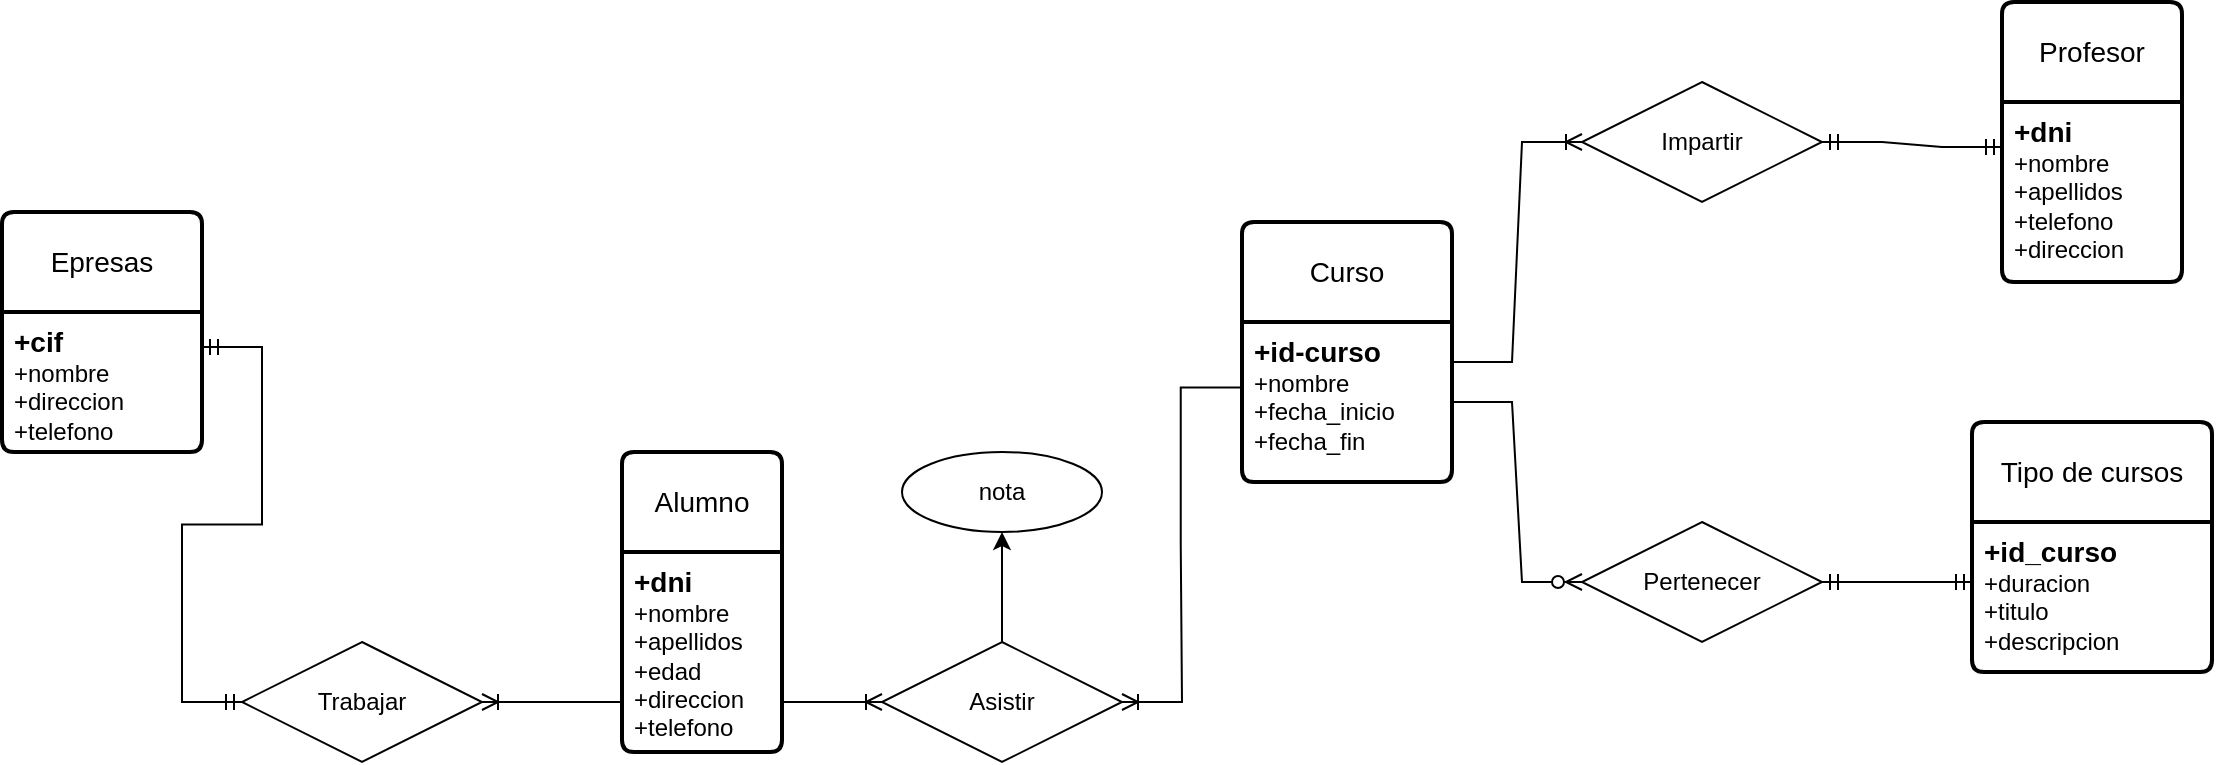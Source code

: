 <mxfile version="22.0.4" type="github">
  <diagram id="R2lEEEUBdFMjLlhIrx00" name="Page-1">
    <mxGraphModel dx="2870" dy="783" grid="1" gridSize="10" guides="1" tooltips="1" connect="1" arrows="1" fold="1" page="1" pageScale="1" pageWidth="850" pageHeight="1100" math="0" shadow="0" extFonts="Permanent Marker^https://fonts.googleapis.com/css?family=Permanent+Marker">
      <root>
        <mxCell id="0" />
        <mxCell id="1" parent="0" />
        <mxCell id="Wro9SNu0bMOWk3mHg6cS-1" value="Alumno" style="swimlane;childLayout=stackLayout;horizontal=1;startSize=50;horizontalStack=0;rounded=1;fontSize=14;fontStyle=0;strokeWidth=2;resizeParent=0;resizeLast=1;shadow=0;dashed=0;align=center;arcSize=4;whiteSpace=wrap;html=1;" parent="1" vertex="1">
          <mxGeometry x="-470" y="245" width="80" height="150" as="geometry" />
        </mxCell>
        <mxCell id="Wro9SNu0bMOWk3mHg6cS-2" value="&lt;font style=&quot;font-size: 14px;&quot;&gt;&lt;b&gt;+dni&lt;br&gt;&lt;/b&gt;&lt;/font&gt;+nombre&lt;br&gt;+apellidos&lt;br&gt;+edad&lt;br&gt;+direccion&lt;br&gt;+telefono" style="align=left;strokeColor=none;fillColor=none;spacingLeft=4;fontSize=12;verticalAlign=top;resizable=0;rotatable=0;part=1;html=1;" parent="Wro9SNu0bMOWk3mHg6cS-1" vertex="1">
          <mxGeometry y="50" width="80" height="100" as="geometry" />
        </mxCell>
        <mxCell id="Wro9SNu0bMOWk3mHg6cS-4" value="Asistir" style="shape=rhombus;perimeter=rhombusPerimeter;whiteSpace=wrap;html=1;align=center;" parent="1" vertex="1">
          <mxGeometry x="-340" y="340" width="120" height="60" as="geometry" />
        </mxCell>
        <mxCell id="Wro9SNu0bMOWk3mHg6cS-5" value="nota" style="ellipse;whiteSpace=wrap;html=1;align=center;" parent="1" vertex="1">
          <mxGeometry x="-330" y="245" width="100" height="40" as="geometry" />
        </mxCell>
        <mxCell id="Wro9SNu0bMOWk3mHg6cS-6" value="Curso" style="swimlane;childLayout=stackLayout;horizontal=1;startSize=50;horizontalStack=0;rounded=1;fontSize=14;fontStyle=0;strokeWidth=2;resizeParent=0;resizeLast=1;shadow=0;dashed=0;align=center;arcSize=4;whiteSpace=wrap;html=1;" parent="1" vertex="1">
          <mxGeometry x="-160" y="130" width="105" height="130" as="geometry" />
        </mxCell>
        <mxCell id="Wro9SNu0bMOWk3mHg6cS-7" value="&lt;font style=&quot;font-size: 14px;&quot;&gt;&lt;b&gt;+id-curso&lt;br&gt;&lt;/b&gt;&lt;/font&gt;+nombre&lt;br&gt;+fecha_inicio&lt;br&gt;+fecha_fin" style="align=left;strokeColor=none;fillColor=none;spacingLeft=4;fontSize=12;verticalAlign=top;resizable=0;rotatable=0;part=1;html=1;" parent="Wro9SNu0bMOWk3mHg6cS-6" vertex="1">
          <mxGeometry y="50" width="105" height="80" as="geometry" />
        </mxCell>
        <mxCell id="Wro9SNu0bMOWk3mHg6cS-8" value="Impartir" style="shape=rhombus;perimeter=rhombusPerimeter;whiteSpace=wrap;html=1;align=center;" parent="1" vertex="1">
          <mxGeometry x="10" y="60" width="120" height="60" as="geometry" />
        </mxCell>
        <mxCell id="Wro9SNu0bMOWk3mHg6cS-9" value="Pertenecer" style="shape=rhombus;perimeter=rhombusPerimeter;whiteSpace=wrap;html=1;align=center;" parent="1" vertex="1">
          <mxGeometry x="10" y="280" width="120" height="60" as="geometry" />
        </mxCell>
        <mxCell id="Wro9SNu0bMOWk3mHg6cS-10" value="Profesor" style="swimlane;childLayout=stackLayout;horizontal=1;startSize=50;horizontalStack=0;rounded=1;fontSize=14;fontStyle=0;strokeWidth=2;resizeParent=0;resizeLast=1;shadow=0;dashed=0;align=center;arcSize=4;whiteSpace=wrap;html=1;" parent="1" vertex="1">
          <mxGeometry x="220" y="20" width="90" height="140" as="geometry" />
        </mxCell>
        <mxCell id="Wro9SNu0bMOWk3mHg6cS-11" value="&lt;b&gt;&lt;font style=&quot;font-size: 14px;&quot;&gt;+dni&lt;br&gt;&lt;/font&gt;&lt;/b&gt;+nombre&lt;br&gt;+apellidos&lt;br&gt;+telefono&lt;br&gt;+direccion" style="align=left;strokeColor=none;fillColor=none;spacingLeft=4;fontSize=12;verticalAlign=top;resizable=0;rotatable=0;part=1;html=1;" parent="Wro9SNu0bMOWk3mHg6cS-10" vertex="1">
          <mxGeometry y="50" width="90" height="90" as="geometry" />
        </mxCell>
        <mxCell id="Wro9SNu0bMOWk3mHg6cS-12" value="Tipo de cursos" style="swimlane;childLayout=stackLayout;horizontal=1;startSize=50;horizontalStack=0;rounded=1;fontSize=14;fontStyle=0;strokeWidth=2;resizeParent=0;resizeLast=1;shadow=0;dashed=0;align=center;arcSize=4;whiteSpace=wrap;html=1;" parent="1" vertex="1">
          <mxGeometry x="205" y="230" width="120" height="125" as="geometry" />
        </mxCell>
        <mxCell id="Wro9SNu0bMOWk3mHg6cS-13" value="&lt;b&gt;&lt;font style=&quot;font-size: 14px;&quot;&gt;+id_curso&lt;br&gt;&lt;/font&gt;&lt;/b&gt;+duracion&lt;br&gt;+titulo&lt;br&gt;+descripcion" style="align=left;strokeColor=none;fillColor=none;spacingLeft=4;fontSize=12;verticalAlign=top;resizable=0;rotatable=0;part=1;html=1;" parent="Wro9SNu0bMOWk3mHg6cS-12" vertex="1">
          <mxGeometry y="50" width="120" height="75" as="geometry" />
        </mxCell>
        <mxCell id="KqTsLErbr8xqzhlMDXtC-1" value="Epresas" style="swimlane;childLayout=stackLayout;horizontal=1;startSize=50;horizontalStack=0;rounded=1;fontSize=14;fontStyle=0;strokeWidth=2;resizeParent=0;resizeLast=1;shadow=0;dashed=0;align=center;arcSize=4;whiteSpace=wrap;html=1;" vertex="1" parent="1">
          <mxGeometry x="-780" y="125" width="100" height="120" as="geometry" />
        </mxCell>
        <mxCell id="KqTsLErbr8xqzhlMDXtC-2" value="&lt;font style=&quot;font-size: 14px;&quot;&gt;&lt;b&gt;+cif&lt;/b&gt;&lt;/font&gt;&lt;br&gt;+nombre&lt;br&gt;+direccion&lt;br&gt;+telefono" style="align=left;strokeColor=none;fillColor=none;spacingLeft=4;fontSize=12;verticalAlign=top;resizable=0;rotatable=0;part=1;html=1;" vertex="1" parent="KqTsLErbr8xqzhlMDXtC-1">
          <mxGeometry y="50" width="100" height="70" as="geometry" />
        </mxCell>
        <mxCell id="KqTsLErbr8xqzhlMDXtC-3" value="Trabajar" style="shape=rhombus;perimeter=rhombusPerimeter;whiteSpace=wrap;html=1;align=center;" vertex="1" parent="1">
          <mxGeometry x="-660" y="340" width="120" height="60" as="geometry" />
        </mxCell>
        <mxCell id="KqTsLErbr8xqzhlMDXtC-5" value="" style="edgeStyle=entityRelationEdgeStyle;fontSize=12;html=1;endArrow=ERmandOne;startArrow=ERmandOne;rounded=0;entryX=0;entryY=0.5;entryDx=0;entryDy=0;exitX=1;exitY=0.25;exitDx=0;exitDy=0;" edge="1" parent="1" source="KqTsLErbr8xqzhlMDXtC-2" target="KqTsLErbr8xqzhlMDXtC-3">
          <mxGeometry width="100" height="100" relative="1" as="geometry">
            <mxPoint x="-500" y="470" as="sourcePoint" />
            <mxPoint x="-400" y="370" as="targetPoint" />
          </mxGeometry>
        </mxCell>
        <mxCell id="KqTsLErbr8xqzhlMDXtC-6" value="" style="edgeStyle=entityRelationEdgeStyle;fontSize=12;html=1;endArrow=ERoneToMany;rounded=0;entryX=1;entryY=0.5;entryDx=0;entryDy=0;exitX=0;exitY=0.75;exitDx=0;exitDy=0;" edge="1" parent="1" source="Wro9SNu0bMOWk3mHg6cS-2" target="KqTsLErbr8xqzhlMDXtC-3">
          <mxGeometry width="100" height="100" relative="1" as="geometry">
            <mxPoint x="-890" y="400" as="sourcePoint" />
            <mxPoint x="-790" y="300" as="targetPoint" />
          </mxGeometry>
        </mxCell>
        <mxCell id="KqTsLErbr8xqzhlMDXtC-9" value="" style="endArrow=classic;html=1;rounded=0;exitX=0.5;exitY=0;exitDx=0;exitDy=0;entryX=0.5;entryY=1;entryDx=0;entryDy=0;" edge="1" parent="1" source="Wro9SNu0bMOWk3mHg6cS-4" target="Wro9SNu0bMOWk3mHg6cS-5">
          <mxGeometry width="50" height="50" relative="1" as="geometry">
            <mxPoint x="-220" y="350" as="sourcePoint" />
            <mxPoint x="-170" y="300" as="targetPoint" />
          </mxGeometry>
        </mxCell>
        <mxCell id="KqTsLErbr8xqzhlMDXtC-12" value="" style="edgeStyle=entityRelationEdgeStyle;fontSize=12;html=1;endArrow=ERoneToMany;rounded=0;exitX=1;exitY=0.75;exitDx=0;exitDy=0;entryX=0;entryY=0.5;entryDx=0;entryDy=0;" edge="1" parent="1" source="Wro9SNu0bMOWk3mHg6cS-2" target="Wro9SNu0bMOWk3mHg6cS-4">
          <mxGeometry width="100" height="100" relative="1" as="geometry">
            <mxPoint x="-400" y="640" as="sourcePoint" />
            <mxPoint x="-300" y="540" as="targetPoint" />
          </mxGeometry>
        </mxCell>
        <mxCell id="KqTsLErbr8xqzhlMDXtC-13" value="" style="edgeStyle=entityRelationEdgeStyle;fontSize=12;html=1;endArrow=ERoneToMany;rounded=0;exitX=-0.006;exitY=0.41;exitDx=0;exitDy=0;entryX=1;entryY=0.5;entryDx=0;entryDy=0;exitPerimeter=0;" edge="1" parent="1" source="Wro9SNu0bMOWk3mHg6cS-7" target="Wro9SNu0bMOWk3mHg6cS-4">
          <mxGeometry width="100" height="100" relative="1" as="geometry">
            <mxPoint x="-400" y="420" as="sourcePoint" />
            <mxPoint x="-330" y="395" as="targetPoint" />
            <Array as="points">
              <mxPoint x="-290" y="430" />
            </Array>
          </mxGeometry>
        </mxCell>
        <mxCell id="KqTsLErbr8xqzhlMDXtC-14" value="" style="edgeStyle=entityRelationEdgeStyle;fontSize=12;html=1;endArrow=ERzeroToMany;endFill=1;rounded=0;entryX=0;entryY=0.5;entryDx=0;entryDy=0;exitX=1;exitY=0.5;exitDx=0;exitDy=0;" edge="1" parent="1" source="Wro9SNu0bMOWk3mHg6cS-7" target="Wro9SNu0bMOWk3mHg6cS-9">
          <mxGeometry width="100" height="100" relative="1" as="geometry">
            <mxPoint x="-500" y="640" as="sourcePoint" />
            <mxPoint x="-400" y="540" as="targetPoint" />
          </mxGeometry>
        </mxCell>
        <mxCell id="KqTsLErbr8xqzhlMDXtC-15" value="" style="edgeStyle=entityRelationEdgeStyle;fontSize=12;html=1;endArrow=ERmandOne;startArrow=ERmandOne;rounded=0;entryX=0;entryY=0.4;entryDx=0;entryDy=0;entryPerimeter=0;" edge="1" parent="1" source="Wro9SNu0bMOWk3mHg6cS-9" target="Wro9SNu0bMOWk3mHg6cS-13">
          <mxGeometry width="100" height="100" relative="1" as="geometry">
            <mxPoint x="-20" y="570" as="sourcePoint" />
            <mxPoint x="80" y="470" as="targetPoint" />
          </mxGeometry>
        </mxCell>
        <mxCell id="KqTsLErbr8xqzhlMDXtC-16" value="" style="edgeStyle=entityRelationEdgeStyle;fontSize=12;html=1;endArrow=ERoneToMany;rounded=0;entryX=0;entryY=0.5;entryDx=0;entryDy=0;exitX=1;exitY=0.25;exitDx=0;exitDy=0;" edge="1" parent="1" source="Wro9SNu0bMOWk3mHg6cS-7" target="Wro9SNu0bMOWk3mHg6cS-8">
          <mxGeometry width="100" height="100" relative="1" as="geometry">
            <mxPoint x="10" y="540" as="sourcePoint" />
            <mxPoint x="110" y="440" as="targetPoint" />
          </mxGeometry>
        </mxCell>
        <mxCell id="KqTsLErbr8xqzhlMDXtC-17" value="" style="edgeStyle=entityRelationEdgeStyle;fontSize=12;html=1;endArrow=ERmandOne;startArrow=ERmandOne;rounded=0;entryX=0;entryY=0.25;entryDx=0;entryDy=0;exitX=1;exitY=0.5;exitDx=0;exitDy=0;" edge="1" parent="1" source="Wro9SNu0bMOWk3mHg6cS-8" target="Wro9SNu0bMOWk3mHg6cS-11">
          <mxGeometry width="100" height="100" relative="1" as="geometry">
            <mxPoint x="10" y="520" as="sourcePoint" />
            <mxPoint x="110" y="420" as="targetPoint" />
          </mxGeometry>
        </mxCell>
      </root>
    </mxGraphModel>
  </diagram>
</mxfile>
